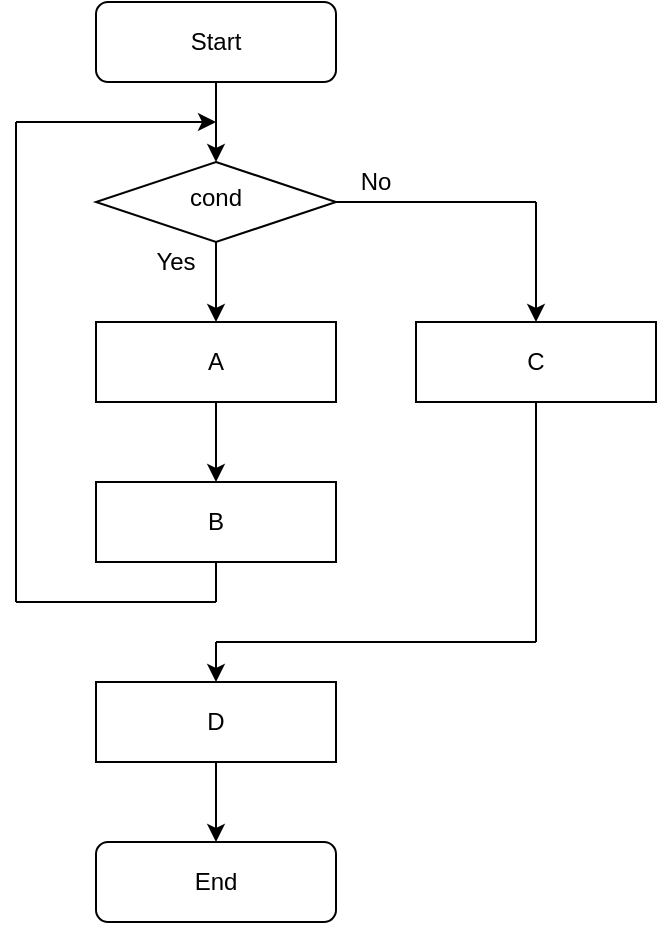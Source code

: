 <mxfile version="14.8.2" type="github" pages="3">
  <diagram id="C5RBs43oDa-KdzZeNtuy" name="While loop">
    <mxGraphModel dx="976" dy="587" grid="1" gridSize="10" guides="1" tooltips="1" connect="1" arrows="1" fold="1" page="1" pageScale="1" pageWidth="827" pageHeight="1169" math="0" shadow="0">
      <root>
        <mxCell id="WIyWlLk6GJQsqaUBKTNV-0" />
        <mxCell id="WIyWlLk6GJQsqaUBKTNV-1" parent="WIyWlLk6GJQsqaUBKTNV-0" />
        <mxCell id="WIyWlLk6GJQsqaUBKTNV-6" value="cond" style="rhombus;whiteSpace=wrap;html=1;shadow=0;fontFamily=Helvetica;fontSize=12;align=center;strokeWidth=1;spacing=6;spacingTop=-4;" parent="WIyWlLk6GJQsqaUBKTNV-1" vertex="1">
          <mxGeometry x="160" y="160" width="120" height="40" as="geometry" />
        </mxCell>
        <mxCell id="CMaS_ce-wyqdNl-4h3cf-0" value="A" style="rounded=0;whiteSpace=wrap;html=1;" parent="WIyWlLk6GJQsqaUBKTNV-1" vertex="1">
          <mxGeometry x="160" y="240" width="120" height="40" as="geometry" />
        </mxCell>
        <mxCell id="CMaS_ce-wyqdNl-4h3cf-1" value="B" style="rounded=0;whiteSpace=wrap;html=1;" parent="WIyWlLk6GJQsqaUBKTNV-1" vertex="1">
          <mxGeometry x="160" y="320" width="120" height="40" as="geometry" />
        </mxCell>
        <mxCell id="CMaS_ce-wyqdNl-4h3cf-2" value="C" style="rounded=0;whiteSpace=wrap;html=1;" parent="WIyWlLk6GJQsqaUBKTNV-1" vertex="1">
          <mxGeometry x="320" y="240" width="120" height="40" as="geometry" />
        </mxCell>
        <mxCell id="CMaS_ce-wyqdNl-4h3cf-3" value="" style="endArrow=classic;html=1;exitX=0.5;exitY=1;exitDx=0;exitDy=0;entryX=0.5;entryY=0;entryDx=0;entryDy=0;" parent="WIyWlLk6GJQsqaUBKTNV-1" source="WIyWlLk6GJQsqaUBKTNV-6" target="CMaS_ce-wyqdNl-4h3cf-0" edge="1">
          <mxGeometry width="50" height="50" relative="1" as="geometry">
            <mxPoint x="400" y="150" as="sourcePoint" />
            <mxPoint x="450" y="100" as="targetPoint" />
          </mxGeometry>
        </mxCell>
        <mxCell id="CMaS_ce-wyqdNl-4h3cf-4" value="" style="endArrow=classic;html=1;exitX=0.5;exitY=1;exitDx=0;exitDy=0;entryX=0.5;entryY=0;entryDx=0;entryDy=0;" parent="WIyWlLk6GJQsqaUBKTNV-1" source="CMaS_ce-wyqdNl-4h3cf-0" target="CMaS_ce-wyqdNl-4h3cf-1" edge="1">
          <mxGeometry width="50" height="50" relative="1" as="geometry">
            <mxPoint x="230" y="210" as="sourcePoint" />
            <mxPoint x="230" y="250" as="targetPoint" />
          </mxGeometry>
        </mxCell>
        <mxCell id="CMaS_ce-wyqdNl-4h3cf-5" value="" style="endArrow=classic;html=1;entryX=0.5;entryY=0;entryDx=0;entryDy=0;" parent="WIyWlLk6GJQsqaUBKTNV-1" target="CMaS_ce-wyqdNl-4h3cf-2" edge="1">
          <mxGeometry width="50" height="50" relative="1" as="geometry">
            <mxPoint x="380" y="180" as="sourcePoint" />
            <mxPoint x="390" y="230" as="targetPoint" />
          </mxGeometry>
        </mxCell>
        <mxCell id="CMaS_ce-wyqdNl-4h3cf-6" value="" style="endArrow=none;html=1;exitX=1;exitY=0.5;exitDx=0;exitDy=0;" parent="WIyWlLk6GJQsqaUBKTNV-1" source="WIyWlLk6GJQsqaUBKTNV-6" edge="1">
          <mxGeometry width="50" height="50" relative="1" as="geometry">
            <mxPoint x="390" y="270" as="sourcePoint" />
            <mxPoint x="380" y="180" as="targetPoint" />
          </mxGeometry>
        </mxCell>
        <mxCell id="CMaS_ce-wyqdNl-4h3cf-8" value="D" style="rounded=0;whiteSpace=wrap;html=1;" parent="WIyWlLk6GJQsqaUBKTNV-1" vertex="1">
          <mxGeometry x="160" y="420" width="120" height="40" as="geometry" />
        </mxCell>
        <mxCell id="CMaS_ce-wyqdNl-4h3cf-9" value="" style="endArrow=none;html=1;entryX=0.5;entryY=1;entryDx=0;entryDy=0;" parent="WIyWlLk6GJQsqaUBKTNV-1" target="CMaS_ce-wyqdNl-4h3cf-2" edge="1">
          <mxGeometry width="50" height="50" relative="1" as="geometry">
            <mxPoint x="380" y="400" as="sourcePoint" />
            <mxPoint x="400" y="350" as="targetPoint" />
          </mxGeometry>
        </mxCell>
        <mxCell id="CMaS_ce-wyqdNl-4h3cf-10" value="" style="endArrow=classic;html=1;" parent="WIyWlLk6GJQsqaUBKTNV-1" edge="1">
          <mxGeometry width="50" height="50" relative="1" as="geometry">
            <mxPoint x="120" y="140" as="sourcePoint" />
            <mxPoint x="220" y="140" as="targetPoint" />
          </mxGeometry>
        </mxCell>
        <mxCell id="CMaS_ce-wyqdNl-4h3cf-11" value="" style="endArrow=classic;html=1;entryX=0.5;entryY=0;entryDx=0;entryDy=0;" parent="WIyWlLk6GJQsqaUBKTNV-1" target="CMaS_ce-wyqdNl-4h3cf-8" edge="1">
          <mxGeometry width="50" height="50" relative="1" as="geometry">
            <mxPoint x="220" y="400" as="sourcePoint" />
            <mxPoint x="220" y="400" as="targetPoint" />
          </mxGeometry>
        </mxCell>
        <mxCell id="CMaS_ce-wyqdNl-4h3cf-12" value="" style="endArrow=classic;html=1;entryX=0.5;entryY=0;entryDx=0;entryDy=0;" parent="WIyWlLk6GJQsqaUBKTNV-1" source="CMaS_ce-wyqdNl-4h3cf-13" target="WIyWlLk6GJQsqaUBKTNV-6" edge="1">
          <mxGeometry width="50" height="50" relative="1" as="geometry">
            <mxPoint x="220" y="120" as="sourcePoint" />
            <mxPoint x="240" y="100" as="targetPoint" />
          </mxGeometry>
        </mxCell>
        <mxCell id="CMaS_ce-wyqdNl-4h3cf-13" value="Start" style="rounded=1;whiteSpace=wrap;html=1;" parent="WIyWlLk6GJQsqaUBKTNV-1" vertex="1">
          <mxGeometry x="160" y="80" width="120" height="40" as="geometry" />
        </mxCell>
        <mxCell id="CMaS_ce-wyqdNl-4h3cf-14" value="End" style="rounded=1;whiteSpace=wrap;html=1;" parent="WIyWlLk6GJQsqaUBKTNV-1" vertex="1">
          <mxGeometry x="160" y="500" width="120" height="40" as="geometry" />
        </mxCell>
        <mxCell id="CMaS_ce-wyqdNl-4h3cf-15" value="" style="endArrow=classic;html=1;exitX=0.5;exitY=1;exitDx=0;exitDy=0;entryX=0.5;entryY=0;entryDx=0;entryDy=0;" parent="WIyWlLk6GJQsqaUBKTNV-1" source="CMaS_ce-wyqdNl-4h3cf-8" target="CMaS_ce-wyqdNl-4h3cf-14" edge="1">
          <mxGeometry width="50" height="50" relative="1" as="geometry">
            <mxPoint x="60" y="490" as="sourcePoint" />
            <mxPoint x="110" y="440" as="targetPoint" />
          </mxGeometry>
        </mxCell>
        <mxCell id="CMaS_ce-wyqdNl-4h3cf-16" value="" style="endArrow=none;html=1;" parent="WIyWlLk6GJQsqaUBKTNV-1" edge="1">
          <mxGeometry width="50" height="50" relative="1" as="geometry">
            <mxPoint x="220" y="400" as="sourcePoint" />
            <mxPoint x="380" y="400" as="targetPoint" />
          </mxGeometry>
        </mxCell>
        <mxCell id="CMaS_ce-wyqdNl-4h3cf-17" value="" style="endArrow=none;html=1;exitX=0.5;exitY=1;exitDx=0;exitDy=0;" parent="WIyWlLk6GJQsqaUBKTNV-1" source="CMaS_ce-wyqdNl-4h3cf-1" edge="1">
          <mxGeometry width="50" height="50" relative="1" as="geometry">
            <mxPoint x="390" y="310" as="sourcePoint" />
            <mxPoint x="220" y="380" as="targetPoint" />
          </mxGeometry>
        </mxCell>
        <mxCell id="CMaS_ce-wyqdNl-4h3cf-18" value="" style="endArrow=none;html=1;" parent="WIyWlLk6GJQsqaUBKTNV-1" edge="1">
          <mxGeometry width="50" height="50" relative="1" as="geometry">
            <mxPoint x="220" y="380" as="sourcePoint" />
            <mxPoint x="120" y="380" as="targetPoint" />
          </mxGeometry>
        </mxCell>
        <mxCell id="CMaS_ce-wyqdNl-4h3cf-19" value="" style="endArrow=none;html=1;" parent="WIyWlLk6GJQsqaUBKTNV-1" edge="1">
          <mxGeometry width="50" height="50" relative="1" as="geometry">
            <mxPoint x="120" y="380" as="sourcePoint" />
            <mxPoint x="120" y="140" as="targetPoint" />
          </mxGeometry>
        </mxCell>
        <mxCell id="CMaS_ce-wyqdNl-4h3cf-20" value="Yes" style="text;html=1;strokeColor=none;fillColor=none;align=center;verticalAlign=middle;whiteSpace=wrap;rounded=0;" parent="WIyWlLk6GJQsqaUBKTNV-1" vertex="1">
          <mxGeometry x="180" y="200" width="40" height="20" as="geometry" />
        </mxCell>
        <mxCell id="CMaS_ce-wyqdNl-4h3cf-21" value="No" style="text;html=1;strokeColor=none;fillColor=none;align=center;verticalAlign=middle;whiteSpace=wrap;rounded=0;" parent="WIyWlLk6GJQsqaUBKTNV-1" vertex="1">
          <mxGeometry x="280" y="160" width="40" height="20" as="geometry" />
        </mxCell>
      </root>
    </mxGraphModel>
  </diagram>
  <diagram id="AzNR-LCGA-anIEFQ07g8" name="While and If (break)">
    <mxGraphModel dx="976" dy="587" grid="1" gridSize="10" guides="1" tooltips="1" connect="1" arrows="1" fold="1" page="1" pageScale="1" pageWidth="827" pageHeight="1169" math="0" shadow="0">
      <root>
        <mxCell id="NYB23FUaHP8SgG9C0Zs7-0" />
        <mxCell id="NYB23FUaHP8SgG9C0Zs7-1" parent="NYB23FUaHP8SgG9C0Zs7-0" />
        <mxCell id="2X29I4Cak6WuRwbtXqjq-0" value="cond" style="rhombus;whiteSpace=wrap;html=1;shadow=0;fontFamily=Helvetica;fontSize=12;align=center;strokeWidth=1;spacing=6;spacingTop=-4;" vertex="1" parent="NYB23FUaHP8SgG9C0Zs7-1">
          <mxGeometry x="160" y="100" width="120" height="40" as="geometry" />
        </mxCell>
        <mxCell id="2X29I4Cak6WuRwbtXqjq-1" value="A" style="rounded=0;whiteSpace=wrap;html=1;" vertex="1" parent="NYB23FUaHP8SgG9C0Zs7-1">
          <mxGeometry x="160" y="180" width="120" height="40" as="geometry" />
        </mxCell>
        <mxCell id="2X29I4Cak6WuRwbtXqjq-2" value="B" style="rounded=0;whiteSpace=wrap;html=1;" vertex="1" parent="NYB23FUaHP8SgG9C0Zs7-1">
          <mxGeometry x="160" y="340" width="120" height="40" as="geometry" />
        </mxCell>
        <mxCell id="2X29I4Cak6WuRwbtXqjq-3" value="C" style="rounded=0;whiteSpace=wrap;html=1;" vertex="1" parent="NYB23FUaHP8SgG9C0Zs7-1">
          <mxGeometry x="320" y="180" width="120" height="40" as="geometry" />
        </mxCell>
        <mxCell id="2X29I4Cak6WuRwbtXqjq-4" value="" style="endArrow=classic;html=1;exitX=0.5;exitY=1;exitDx=0;exitDy=0;entryX=0.5;entryY=0;entryDx=0;entryDy=0;" edge="1" parent="NYB23FUaHP8SgG9C0Zs7-1" source="2X29I4Cak6WuRwbtXqjq-0" target="2X29I4Cak6WuRwbtXqjq-1">
          <mxGeometry width="50" height="50" relative="1" as="geometry">
            <mxPoint x="400" y="90" as="sourcePoint" />
            <mxPoint x="450" y="40" as="targetPoint" />
          </mxGeometry>
        </mxCell>
        <mxCell id="2X29I4Cak6WuRwbtXqjq-5" value="" style="endArrow=classic;html=1;exitX=0.5;exitY=1;exitDx=0;exitDy=0;entryX=0.5;entryY=0;entryDx=0;entryDy=0;" edge="1" parent="NYB23FUaHP8SgG9C0Zs7-1" source="2X29I4Cak6WuRwbtXqjq-1" target="2X29I4Cak6WuRwbtXqjq-22">
          <mxGeometry width="50" height="50" relative="1" as="geometry">
            <mxPoint x="230" y="150" as="sourcePoint" />
            <mxPoint x="220" y="240" as="targetPoint" />
          </mxGeometry>
        </mxCell>
        <mxCell id="2X29I4Cak6WuRwbtXqjq-6" value="" style="endArrow=classic;html=1;entryX=0.5;entryY=0;entryDx=0;entryDy=0;" edge="1" parent="NYB23FUaHP8SgG9C0Zs7-1" target="2X29I4Cak6WuRwbtXqjq-3">
          <mxGeometry width="50" height="50" relative="1" as="geometry">
            <mxPoint x="380" y="120" as="sourcePoint" />
            <mxPoint x="390" y="170" as="targetPoint" />
          </mxGeometry>
        </mxCell>
        <mxCell id="2X29I4Cak6WuRwbtXqjq-7" value="" style="endArrow=none;html=1;exitX=1;exitY=0.5;exitDx=0;exitDy=0;" edge="1" parent="NYB23FUaHP8SgG9C0Zs7-1" source="2X29I4Cak6WuRwbtXqjq-0">
          <mxGeometry width="50" height="50" relative="1" as="geometry">
            <mxPoint x="390" y="210" as="sourcePoint" />
            <mxPoint x="380" y="120" as="targetPoint" />
          </mxGeometry>
        </mxCell>
        <mxCell id="2X29I4Cak6WuRwbtXqjq-8" value="D" style="rounded=0;whiteSpace=wrap;html=1;" vertex="1" parent="NYB23FUaHP8SgG9C0Zs7-1">
          <mxGeometry x="160" y="420" width="120" height="40" as="geometry" />
        </mxCell>
        <mxCell id="2X29I4Cak6WuRwbtXqjq-9" value="" style="endArrow=none;html=1;entryX=0.5;entryY=1;entryDx=0;entryDy=0;" edge="1" parent="NYB23FUaHP8SgG9C0Zs7-1" target="2X29I4Cak6WuRwbtXqjq-3">
          <mxGeometry width="50" height="50" relative="1" as="geometry">
            <mxPoint x="380" y="400" as="sourcePoint" />
            <mxPoint x="400" y="290" as="targetPoint" />
          </mxGeometry>
        </mxCell>
        <mxCell id="2X29I4Cak6WuRwbtXqjq-10" value="" style="endArrow=classic;html=1;" edge="1" parent="NYB23FUaHP8SgG9C0Zs7-1">
          <mxGeometry width="50" height="50" relative="1" as="geometry">
            <mxPoint x="120" y="80" as="sourcePoint" />
            <mxPoint x="220" y="80" as="targetPoint" />
          </mxGeometry>
        </mxCell>
        <mxCell id="2X29I4Cak6WuRwbtXqjq-11" value="" style="endArrow=classic;html=1;" edge="1" parent="NYB23FUaHP8SgG9C0Zs7-1">
          <mxGeometry width="50" height="50" relative="1" as="geometry">
            <mxPoint x="220" y="400" as="sourcePoint" />
            <mxPoint x="220" y="420" as="targetPoint" />
          </mxGeometry>
        </mxCell>
        <mxCell id="2X29I4Cak6WuRwbtXqjq-12" value="" style="endArrow=classic;html=1;entryX=0.5;entryY=0;entryDx=0;entryDy=0;" edge="1" parent="NYB23FUaHP8SgG9C0Zs7-1" source="2X29I4Cak6WuRwbtXqjq-13" target="2X29I4Cak6WuRwbtXqjq-0">
          <mxGeometry width="50" height="50" relative="1" as="geometry">
            <mxPoint x="220" y="60" as="sourcePoint" />
            <mxPoint x="240" y="40" as="targetPoint" />
          </mxGeometry>
        </mxCell>
        <mxCell id="2X29I4Cak6WuRwbtXqjq-13" value="Start" style="rounded=1;whiteSpace=wrap;html=1;" vertex="1" parent="NYB23FUaHP8SgG9C0Zs7-1">
          <mxGeometry x="160" y="20" width="120" height="40" as="geometry" />
        </mxCell>
        <mxCell id="2X29I4Cak6WuRwbtXqjq-14" value="End" style="rounded=1;whiteSpace=wrap;html=1;" vertex="1" parent="NYB23FUaHP8SgG9C0Zs7-1">
          <mxGeometry x="160" y="500" width="120" height="40" as="geometry" />
        </mxCell>
        <mxCell id="2X29I4Cak6WuRwbtXqjq-15" value="" style="endArrow=classic;html=1;exitX=0.5;exitY=1;exitDx=0;exitDy=0;entryX=0.5;entryY=0;entryDx=0;entryDy=0;" edge="1" parent="NYB23FUaHP8SgG9C0Zs7-1" source="2X29I4Cak6WuRwbtXqjq-8" target="2X29I4Cak6WuRwbtXqjq-14">
          <mxGeometry width="50" height="50" relative="1" as="geometry">
            <mxPoint x="60" y="490" as="sourcePoint" />
            <mxPoint x="110" y="440" as="targetPoint" />
          </mxGeometry>
        </mxCell>
        <mxCell id="2X29I4Cak6WuRwbtXqjq-19" value="" style="endArrow=none;html=1;" edge="1" parent="NYB23FUaHP8SgG9C0Zs7-1">
          <mxGeometry width="50" height="50" relative="1" as="geometry">
            <mxPoint x="120" y="280" as="sourcePoint" />
            <mxPoint x="120" y="80" as="targetPoint" />
          </mxGeometry>
        </mxCell>
        <mxCell id="2X29I4Cak6WuRwbtXqjq-20" value="Yes" style="text;html=1;strokeColor=none;fillColor=none;align=center;verticalAlign=middle;whiteSpace=wrap;rounded=0;" vertex="1" parent="NYB23FUaHP8SgG9C0Zs7-1">
          <mxGeometry x="180" y="140" width="40" height="20" as="geometry" />
        </mxCell>
        <mxCell id="2X29I4Cak6WuRwbtXqjq-21" value="No" style="text;html=1;strokeColor=none;fillColor=none;align=center;verticalAlign=middle;whiteSpace=wrap;rounded=0;" vertex="1" parent="NYB23FUaHP8SgG9C0Zs7-1">
          <mxGeometry x="280" y="100" width="40" height="20" as="geometry" />
        </mxCell>
        <mxCell id="2X29I4Cak6WuRwbtXqjq-22" value="cond_b" style="rhombus;whiteSpace=wrap;html=1;shadow=0;fontFamily=Helvetica;fontSize=12;align=center;strokeWidth=1;spacing=6;spacingTop=-4;" vertex="1" parent="NYB23FUaHP8SgG9C0Zs7-1">
          <mxGeometry x="160" y="260" width="120" height="40" as="geometry" />
        </mxCell>
        <mxCell id="2X29I4Cak6WuRwbtXqjq-24" value="" style="endArrow=none;html=1;exitX=0.5;exitY=1;exitDx=0;exitDy=0;" edge="1" parent="NYB23FUaHP8SgG9C0Zs7-1" source="2X29I4Cak6WuRwbtXqjq-2">
          <mxGeometry width="50" height="50" relative="1" as="geometry">
            <mxPoint x="380" y="410" as="sourcePoint" />
            <mxPoint x="220" y="400" as="targetPoint" />
          </mxGeometry>
        </mxCell>
        <mxCell id="2X29I4Cak6WuRwbtXqjq-25" value="" style="endArrow=classic;html=1;exitX=0.5;exitY=1;exitDx=0;exitDy=0;entryX=0.5;entryY=0;entryDx=0;entryDy=0;" edge="1" parent="NYB23FUaHP8SgG9C0Zs7-1" source="2X29I4Cak6WuRwbtXqjq-22" target="2X29I4Cak6WuRwbtXqjq-2">
          <mxGeometry width="50" height="50" relative="1" as="geometry">
            <mxPoint x="230" y="150" as="sourcePoint" />
            <mxPoint x="230" y="190" as="targetPoint" />
          </mxGeometry>
        </mxCell>
        <mxCell id="2X29I4Cak6WuRwbtXqjq-27" value="No" style="text;html=1;strokeColor=none;fillColor=none;align=center;verticalAlign=middle;whiteSpace=wrap;rounded=0;" vertex="1" parent="NYB23FUaHP8SgG9C0Zs7-1">
          <mxGeometry x="130" y="256" width="40" height="20" as="geometry" />
        </mxCell>
        <mxCell id="2X29I4Cak6WuRwbtXqjq-28" value="Yes" style="text;html=1;strokeColor=none;fillColor=none;align=center;verticalAlign=middle;whiteSpace=wrap;rounded=0;" vertex="1" parent="NYB23FUaHP8SgG9C0Zs7-1">
          <mxGeometry x="220" y="300" width="40" height="20" as="geometry" />
        </mxCell>
        <mxCell id="2X29I4Cak6WuRwbtXqjq-30" value="" style="endArrow=none;html=1;entryX=0;entryY=0.5;entryDx=0;entryDy=0;" edge="1" parent="NYB23FUaHP8SgG9C0Zs7-1" target="2X29I4Cak6WuRwbtXqjq-22">
          <mxGeometry width="50" height="50" relative="1" as="geometry">
            <mxPoint x="120" y="280" as="sourcePoint" />
            <mxPoint x="120" y="320" as="targetPoint" />
          </mxGeometry>
        </mxCell>
        <mxCell id="2X29I4Cak6WuRwbtXqjq-31" value="" style="endArrow=classic;html=1;" edge="1" parent="NYB23FUaHP8SgG9C0Zs7-1">
          <mxGeometry width="50" height="50" relative="1" as="geometry">
            <mxPoint x="380" y="400" as="sourcePoint" />
            <mxPoint x="220" y="400" as="targetPoint" />
          </mxGeometry>
        </mxCell>
      </root>
    </mxGraphModel>
  </diagram>
  <diagram name="While and If (continue)" id="GWzfnZy9R8eHXyTVXk3j">
    <mxGraphModel dx="976" dy="587" grid="1" gridSize="10" guides="1" tooltips="1" connect="1" arrows="1" fold="1" page="1" pageScale="1" pageWidth="827" pageHeight="1169" math="0" shadow="0">
      <root>
        <mxCell id="Y_3vikHhp7jrChk_Er0P-0" />
        <mxCell id="Y_3vikHhp7jrChk_Er0P-1" parent="Y_3vikHhp7jrChk_Er0P-0" />
        <mxCell id="Y_3vikHhp7jrChk_Er0P-2" value="cond" style="rhombus;whiteSpace=wrap;html=1;shadow=0;fontFamily=Helvetica;fontSize=12;align=center;strokeWidth=1;spacing=6;spacingTop=-4;" vertex="1" parent="Y_3vikHhp7jrChk_Er0P-1">
          <mxGeometry x="240" y="90" width="120" height="40" as="geometry" />
        </mxCell>
        <mxCell id="Y_3vikHhp7jrChk_Er0P-3" value="A" style="rounded=0;whiteSpace=wrap;html=1;" vertex="1" parent="Y_3vikHhp7jrChk_Er0P-1">
          <mxGeometry x="240" y="170" width="120" height="40" as="geometry" />
        </mxCell>
        <mxCell id="Y_3vikHhp7jrChk_Er0P-4" value="B" style="rounded=0;whiteSpace=wrap;html=1;" vertex="1" parent="Y_3vikHhp7jrChk_Er0P-1">
          <mxGeometry x="240" y="330" width="120" height="40" as="geometry" />
        </mxCell>
        <mxCell id="Y_3vikHhp7jrChk_Er0P-5" value="D" style="rounded=0;whiteSpace=wrap;html=1;" vertex="1" parent="Y_3vikHhp7jrChk_Er0P-1">
          <mxGeometry x="400" y="330" width="120" height="40" as="geometry" />
        </mxCell>
        <mxCell id="Y_3vikHhp7jrChk_Er0P-6" value="" style="endArrow=classic;html=1;exitX=0.5;exitY=1;exitDx=0;exitDy=0;entryX=0.5;entryY=0;entryDx=0;entryDy=0;" edge="1" parent="Y_3vikHhp7jrChk_Er0P-1" source="Y_3vikHhp7jrChk_Er0P-2" target="Y_3vikHhp7jrChk_Er0P-3">
          <mxGeometry width="50" height="50" relative="1" as="geometry">
            <mxPoint x="480" y="80" as="sourcePoint" />
            <mxPoint x="530" y="30" as="targetPoint" />
          </mxGeometry>
        </mxCell>
        <mxCell id="Y_3vikHhp7jrChk_Er0P-7" value="" style="endArrow=classic;html=1;exitX=0.5;exitY=1;exitDx=0;exitDy=0;entryX=0.5;entryY=0;entryDx=0;entryDy=0;" edge="1" parent="Y_3vikHhp7jrChk_Er0P-1" source="Y_3vikHhp7jrChk_Er0P-3" target="Y_3vikHhp7jrChk_Er0P-21">
          <mxGeometry width="50" height="50" relative="1" as="geometry">
            <mxPoint x="310" y="140" as="sourcePoint" />
            <mxPoint x="300" y="230" as="targetPoint" />
          </mxGeometry>
        </mxCell>
        <mxCell id="Y_3vikHhp7jrChk_Er0P-8" value="" style="endArrow=classic;html=1;entryX=0.5;entryY=0;entryDx=0;entryDy=0;" edge="1" parent="Y_3vikHhp7jrChk_Er0P-1" target="Y_3vikHhp7jrChk_Er0P-5">
          <mxGeometry width="50" height="50" relative="1" as="geometry">
            <mxPoint x="460" y="110" as="sourcePoint" />
            <mxPoint x="470" y="160" as="targetPoint" />
          </mxGeometry>
        </mxCell>
        <mxCell id="Y_3vikHhp7jrChk_Er0P-9" value="" style="endArrow=none;html=1;exitX=1;exitY=0.5;exitDx=0;exitDy=0;" edge="1" parent="Y_3vikHhp7jrChk_Er0P-1" source="Y_3vikHhp7jrChk_Er0P-2">
          <mxGeometry width="50" height="50" relative="1" as="geometry">
            <mxPoint x="470" y="200" as="sourcePoint" />
            <mxPoint x="460" y="110" as="targetPoint" />
          </mxGeometry>
        </mxCell>
        <mxCell id="Y_3vikHhp7jrChk_Er0P-10" value="E" style="rounded=0;whiteSpace=wrap;html=1;" vertex="1" parent="Y_3vikHhp7jrChk_Er0P-1">
          <mxGeometry x="400" y="410" width="120" height="40" as="geometry" />
        </mxCell>
        <mxCell id="Y_3vikHhp7jrChk_Er0P-12" value="" style="endArrow=classic;html=1;" edge="1" parent="Y_3vikHhp7jrChk_Er0P-1">
          <mxGeometry width="50" height="50" relative="1" as="geometry">
            <mxPoint x="40" y="70" as="sourcePoint" />
            <mxPoint x="300" y="70" as="targetPoint" />
          </mxGeometry>
        </mxCell>
        <mxCell id="Y_3vikHhp7jrChk_Er0P-13" value="" style="endArrow=classic;html=1;" edge="1" parent="Y_3vikHhp7jrChk_Er0P-1">
          <mxGeometry width="50" height="50" relative="1" as="geometry">
            <mxPoint x="460" y="390" as="sourcePoint" />
            <mxPoint x="460" y="410" as="targetPoint" />
          </mxGeometry>
        </mxCell>
        <mxCell id="Y_3vikHhp7jrChk_Er0P-14" value="" style="endArrow=classic;html=1;entryX=0.5;entryY=0;entryDx=0;entryDy=0;" edge="1" parent="Y_3vikHhp7jrChk_Er0P-1" source="Y_3vikHhp7jrChk_Er0P-15" target="Y_3vikHhp7jrChk_Er0P-2">
          <mxGeometry width="50" height="50" relative="1" as="geometry">
            <mxPoint x="300" y="50" as="sourcePoint" />
            <mxPoint x="320" y="30" as="targetPoint" />
          </mxGeometry>
        </mxCell>
        <mxCell id="Y_3vikHhp7jrChk_Er0P-15" value="Start" style="rounded=1;whiteSpace=wrap;html=1;" vertex="1" parent="Y_3vikHhp7jrChk_Er0P-1">
          <mxGeometry x="240" y="10" width="120" height="40" as="geometry" />
        </mxCell>
        <mxCell id="Y_3vikHhp7jrChk_Er0P-16" value="End" style="rounded=1;whiteSpace=wrap;html=1;" vertex="1" parent="Y_3vikHhp7jrChk_Er0P-1">
          <mxGeometry x="400" y="490" width="120" height="40" as="geometry" />
        </mxCell>
        <mxCell id="Y_3vikHhp7jrChk_Er0P-17" value="" style="endArrow=classic;html=1;exitX=0.5;exitY=1;exitDx=0;exitDy=0;entryX=0.5;entryY=0;entryDx=0;entryDy=0;" edge="1" parent="Y_3vikHhp7jrChk_Er0P-1" source="Y_3vikHhp7jrChk_Er0P-10" target="Y_3vikHhp7jrChk_Er0P-16">
          <mxGeometry width="50" height="50" relative="1" as="geometry">
            <mxPoint x="300" y="480" as="sourcePoint" />
            <mxPoint x="350" y="430" as="targetPoint" />
          </mxGeometry>
        </mxCell>
        <mxCell id="Y_3vikHhp7jrChk_Er0P-19" value="Yes" style="text;html=1;strokeColor=none;fillColor=none;align=center;verticalAlign=middle;whiteSpace=wrap;rounded=0;" vertex="1" parent="Y_3vikHhp7jrChk_Er0P-1">
          <mxGeometry x="260" y="130" width="40" height="20" as="geometry" />
        </mxCell>
        <mxCell id="Y_3vikHhp7jrChk_Er0P-20" value="No" style="text;html=1;strokeColor=none;fillColor=none;align=center;verticalAlign=middle;whiteSpace=wrap;rounded=0;" vertex="1" parent="Y_3vikHhp7jrChk_Er0P-1">
          <mxGeometry x="360" y="90" width="40" height="20" as="geometry" />
        </mxCell>
        <mxCell id="Y_3vikHhp7jrChk_Er0P-21" value="cond_b" style="rhombus;whiteSpace=wrap;html=1;shadow=0;fontFamily=Helvetica;fontSize=12;align=center;strokeWidth=1;spacing=6;spacingTop=-4;" vertex="1" parent="Y_3vikHhp7jrChk_Er0P-1">
          <mxGeometry x="240" y="250" width="120" height="40" as="geometry" />
        </mxCell>
        <mxCell id="Y_3vikHhp7jrChk_Er0P-22" value="" style="endArrow=none;html=1;exitX=0.5;exitY=1;exitDx=0;exitDy=0;" edge="1" parent="Y_3vikHhp7jrChk_Er0P-1">
          <mxGeometry width="50" height="50" relative="1" as="geometry">
            <mxPoint x="460" y="370" as="sourcePoint" />
            <mxPoint x="460" y="390" as="targetPoint" />
          </mxGeometry>
        </mxCell>
        <mxCell id="Y_3vikHhp7jrChk_Er0P-23" value="" style="endArrow=classic;html=1;exitX=0.5;exitY=1;exitDx=0;exitDy=0;entryX=0.5;entryY=0;entryDx=0;entryDy=0;" edge="1" parent="Y_3vikHhp7jrChk_Er0P-1" source="Y_3vikHhp7jrChk_Er0P-21" target="Y_3vikHhp7jrChk_Er0P-4">
          <mxGeometry width="50" height="50" relative="1" as="geometry">
            <mxPoint x="310" y="140" as="sourcePoint" />
            <mxPoint x="310" y="180" as="targetPoint" />
          </mxGeometry>
        </mxCell>
        <mxCell id="Y_3vikHhp7jrChk_Er0P-24" value="No" style="text;html=1;strokeColor=none;fillColor=none;align=center;verticalAlign=middle;whiteSpace=wrap;rounded=0;" vertex="1" parent="Y_3vikHhp7jrChk_Er0P-1">
          <mxGeometry x="210" y="246" width="40" height="20" as="geometry" />
        </mxCell>
        <mxCell id="Y_3vikHhp7jrChk_Er0P-25" value="Yes" style="text;html=1;strokeColor=none;fillColor=none;align=center;verticalAlign=middle;whiteSpace=wrap;rounded=0;" vertex="1" parent="Y_3vikHhp7jrChk_Er0P-1">
          <mxGeometry x="300" y="290" width="40" height="20" as="geometry" />
        </mxCell>
        <mxCell id="Y_3vikHhp7jrChk_Er0P-26" value="" style="endArrow=none;html=1;entryX=0;entryY=0.5;entryDx=0;entryDy=0;" edge="1" parent="Y_3vikHhp7jrChk_Er0P-1" target="Y_3vikHhp7jrChk_Er0P-21">
          <mxGeometry width="50" height="50" relative="1" as="geometry">
            <mxPoint x="140" y="270" as="sourcePoint" />
            <mxPoint x="200" y="310" as="targetPoint" />
          </mxGeometry>
        </mxCell>
        <mxCell id="kacLcxnP5JDlTROIWD78-1" value="C" style="rounded=0;whiteSpace=wrap;html=1;" vertex="1" parent="Y_3vikHhp7jrChk_Er0P-1">
          <mxGeometry x="80" y="330" width="120" height="40" as="geometry" />
        </mxCell>
        <mxCell id="kacLcxnP5JDlTROIWD78-2" value="" style="endArrow=classic;html=1;entryX=0.5;entryY=0;entryDx=0;entryDy=0;" edge="1" parent="Y_3vikHhp7jrChk_Er0P-1" target="kacLcxnP5JDlTROIWD78-1">
          <mxGeometry width="50" height="50" relative="1" as="geometry">
            <mxPoint x="140" y="270" as="sourcePoint" />
            <mxPoint x="110" y="180" as="targetPoint" />
          </mxGeometry>
        </mxCell>
        <mxCell id="kacLcxnP5JDlTROIWD78-3" value="" style="endArrow=none;html=1;" edge="1" parent="Y_3vikHhp7jrChk_Er0P-1">
          <mxGeometry width="50" height="50" relative="1" as="geometry">
            <mxPoint x="40" y="400" as="sourcePoint" />
            <mxPoint x="40" y="70" as="targetPoint" />
          </mxGeometry>
        </mxCell>
        <mxCell id="kacLcxnP5JDlTROIWD78-4" value="" style="endArrow=none;html=1;" edge="1" parent="Y_3vikHhp7jrChk_Er0P-1">
          <mxGeometry width="50" height="50" relative="1" as="geometry">
            <mxPoint x="40" y="400" as="sourcePoint" />
            <mxPoint x="300" y="400" as="targetPoint" />
          </mxGeometry>
        </mxCell>
        <mxCell id="kacLcxnP5JDlTROIWD78-5" value="" style="endArrow=classic;html=1;exitX=0.5;exitY=1;exitDx=0;exitDy=0;" edge="1" parent="Y_3vikHhp7jrChk_Er0P-1" source="kacLcxnP5JDlTROIWD78-1">
          <mxGeometry width="50" height="50" relative="1" as="geometry">
            <mxPoint x="320" y="410" as="sourcePoint" />
            <mxPoint x="140" y="400" as="targetPoint" />
          </mxGeometry>
        </mxCell>
        <mxCell id="kacLcxnP5JDlTROIWD78-6" value="" style="endArrow=none;html=1;entryX=0.5;entryY=1;entryDx=0;entryDy=0;" edge="1" parent="Y_3vikHhp7jrChk_Er0P-1" target="Y_3vikHhp7jrChk_Er0P-4">
          <mxGeometry width="50" height="50" relative="1" as="geometry">
            <mxPoint x="300" y="400" as="sourcePoint" />
            <mxPoint x="280" y="470" as="targetPoint" />
          </mxGeometry>
        </mxCell>
      </root>
    </mxGraphModel>
  </diagram>
</mxfile>
